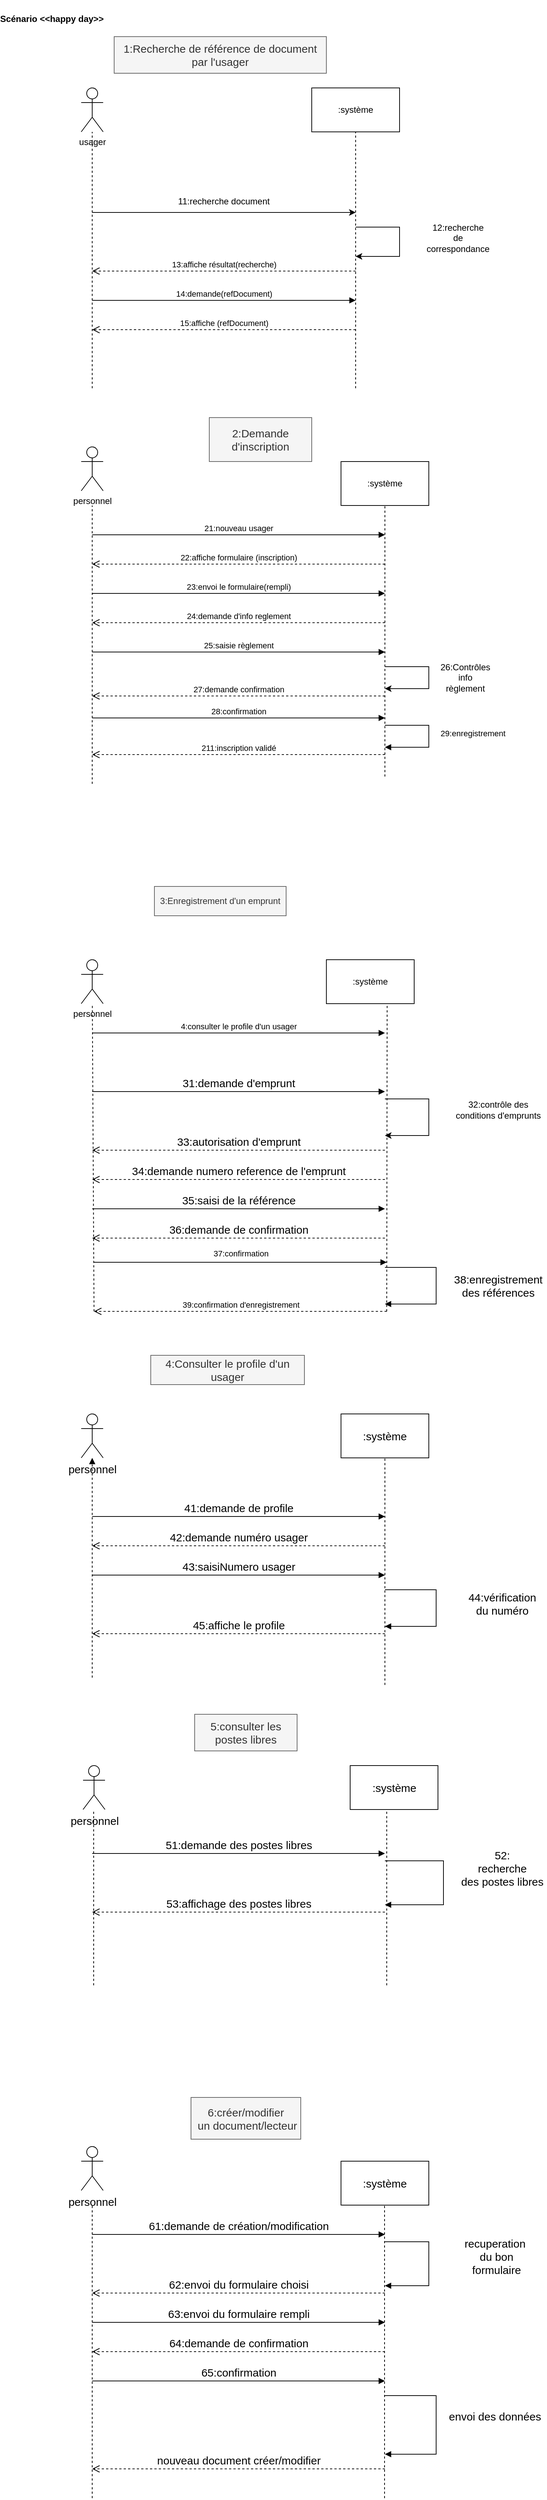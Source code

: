 <mxfile version="20.0.4" type="device"><diagram id="w9GMvuY44gVqL_mqipYv" name="Page-1"><mxGraphModel dx="1348" dy="749" grid="1" gridSize="10" guides="1" tooltips="1" connect="1" arrows="1" fold="1" page="1" pageScale="1" pageWidth="827" pageHeight="1169" math="0" shadow="0"><root><mxCell id="0"/><mxCell id="1" parent="0"/><mxCell id="HmCnXIKbDtizsrodxfuY-1" value="" style="endArrow=none;dashed=1;html=1;rounded=0;" edge="1" parent="1" target="HmCnXIKbDtizsrodxfuY-2"><mxGeometry width="50" height="50" relative="1" as="geometry"><mxPoint x="160" y="560" as="sourcePoint"/><mxPoint x="160" y="190" as="targetPoint"/></mxGeometry></mxCell><mxCell id="HmCnXIKbDtizsrodxfuY-2" value="usager" style="shape=umlActor;verticalLabelPosition=bottom;verticalAlign=top;html=1;outlineConnect=0;" vertex="1" parent="1"><mxGeometry x="145" y="150" width="30" height="60" as="geometry"/></mxCell><mxCell id="HmCnXIKbDtizsrodxfuY-3" value="" style="endArrow=none;dashed=1;html=1;rounded=0;" edge="1" parent="1" target="HmCnXIKbDtizsrodxfuY-4"><mxGeometry width="50" height="50" relative="1" as="geometry"><mxPoint x="520" y="560" as="sourcePoint"/><mxPoint x="520" y="230" as="targetPoint"/></mxGeometry></mxCell><mxCell id="HmCnXIKbDtizsrodxfuY-4" value=":système" style="rounded=0;whiteSpace=wrap;html=1;" vertex="1" parent="1"><mxGeometry x="460" y="150" width="120" height="60" as="geometry"/></mxCell><mxCell id="HmCnXIKbDtizsrodxfuY-5" value="" style="endArrow=classic;html=1;rounded=0;" edge="1" parent="1"><mxGeometry width="50" height="50" relative="1" as="geometry"><mxPoint x="160" y="320" as="sourcePoint"/><mxPoint x="520" y="320" as="targetPoint"/></mxGeometry></mxCell><mxCell id="HmCnXIKbDtizsrodxfuY-6" value="11:recherche document " style="text;html=1;strokeColor=none;fillColor=none;align=center;verticalAlign=middle;whiteSpace=wrap;rounded=0;" vertex="1" parent="1"><mxGeometry x="240" y="290" width="200" height="30" as="geometry"/></mxCell><mxCell id="HmCnXIKbDtizsrodxfuY-7" value="13:affiche résultat(recherche) " style="html=1;verticalAlign=bottom;endArrow=open;dashed=1;endSize=8;rounded=0;" edge="1" parent="1"><mxGeometry relative="1" as="geometry"><mxPoint x="520" y="400" as="sourcePoint"/><mxPoint x="160" y="400" as="targetPoint"/></mxGeometry></mxCell><mxCell id="HmCnXIKbDtizsrodxfuY-10" value="14:demande(refDocument)" style="html=1;verticalAlign=bottom;endArrow=block;rounded=0;" edge="1" parent="1"><mxGeometry width="80" relative="1" as="geometry"><mxPoint x="160" y="440" as="sourcePoint"/><mxPoint x="520" y="440" as="targetPoint"/></mxGeometry></mxCell><mxCell id="HmCnXIKbDtizsrodxfuY-11" value="15:affiche (refDocument)" style="html=1;verticalAlign=bottom;endArrow=open;dashed=1;endSize=8;rounded=0;" edge="1" parent="1"><mxGeometry relative="1" as="geometry"><mxPoint x="520" y="480" as="sourcePoint"/><mxPoint x="160" y="480" as="targetPoint"/><mxPoint as="offset"/></mxGeometry></mxCell><mxCell id="HmCnXIKbDtizsrodxfuY-14" value="" style="endArrow=classic;html=1;rounded=0;" edge="1" parent="1"><mxGeometry width="50" height="50" relative="1" as="geometry"><mxPoint x="520" y="340" as="sourcePoint"/><mxPoint x="520" y="380" as="targetPoint"/><Array as="points"><mxPoint x="580" y="340"/><mxPoint x="580" y="380"/></Array></mxGeometry></mxCell><mxCell id="HmCnXIKbDtizsrodxfuY-15" value="&lt;div&gt;12:recherche de correspondance&lt;/div&gt;" style="text;html=1;strokeColor=none;fillColor=none;align=center;verticalAlign=middle;whiteSpace=wrap;rounded=0;" vertex="1" parent="1"><mxGeometry x="630" y="340" width="60" height="30" as="geometry"/></mxCell><mxCell id="HmCnXIKbDtizsrodxfuY-16" value="" style="endArrow=none;dashed=1;html=1;rounded=0;" edge="1" parent="1"><mxGeometry width="50" height="50" relative="1" as="geometry"><mxPoint x="160" y="1100" as="sourcePoint"/><mxPoint x="160" y="720" as="targetPoint"/></mxGeometry></mxCell><mxCell id="HmCnXIKbDtizsrodxfuY-17" value="" style="endArrow=none;dashed=1;html=1;rounded=0;entryX=0.5;entryY=1;entryDx=0;entryDy=0;" edge="1" parent="1" target="HmCnXIKbDtizsrodxfuY-19"><mxGeometry width="50" height="50" relative="1" as="geometry"><mxPoint x="560" y="1090" as="sourcePoint"/><mxPoint x="560" y="760" as="targetPoint"/></mxGeometry></mxCell><mxCell id="HmCnXIKbDtizsrodxfuY-18" value="personnel" style="shape=umlActor;verticalLabelPosition=bottom;verticalAlign=top;html=1;outlineConnect=0;" vertex="1" parent="1"><mxGeometry x="145" y="640" width="30" height="60" as="geometry"/></mxCell><mxCell id="HmCnXIKbDtizsrodxfuY-19" value=":système" style="rounded=0;whiteSpace=wrap;html=1;" vertex="1" parent="1"><mxGeometry x="500" y="660" width="120" height="60" as="geometry"/></mxCell><mxCell id="HmCnXIKbDtizsrodxfuY-21" value="21:nouveau usager" style="html=1;verticalAlign=bottom;endArrow=block;rounded=0;" edge="1" parent="1"><mxGeometry width="80" relative="1" as="geometry"><mxPoint x="160" y="760" as="sourcePoint"/><mxPoint x="560" y="760" as="targetPoint"/><Array as="points"><mxPoint x="360" y="760"/></Array></mxGeometry></mxCell><mxCell id="HmCnXIKbDtizsrodxfuY-22" value="22:affiche formulaire (inscription)" style="html=1;verticalAlign=bottom;endArrow=open;dashed=1;endSize=8;rounded=0;" edge="1" parent="1"><mxGeometry relative="1" as="geometry"><mxPoint x="560" y="800" as="sourcePoint"/><mxPoint x="160" y="800" as="targetPoint"/></mxGeometry></mxCell><mxCell id="HmCnXIKbDtizsrodxfuY-23" value="23:envoi le formulaire(rempli)" style="html=1;verticalAlign=bottom;endArrow=block;rounded=0;" edge="1" parent="1"><mxGeometry width="80" relative="1" as="geometry"><mxPoint x="160" y="840" as="sourcePoint"/><mxPoint x="560" y="840" as="targetPoint"/></mxGeometry></mxCell><mxCell id="HmCnXIKbDtizsrodxfuY-24" value="211:inscription validé" style="html=1;verticalAlign=bottom;endArrow=open;dashed=1;endSize=8;rounded=0;" edge="1" parent="1"><mxGeometry relative="1" as="geometry"><mxPoint x="560" y="1060" as="sourcePoint"/><mxPoint x="160" y="1060" as="targetPoint"/></mxGeometry></mxCell><mxCell id="HmCnXIKbDtizsrodxfuY-25" value="Scénario &lt;&lt;happy day&gt;&gt;" style="text;align=center;fontStyle=1;verticalAlign=middle;spacingLeft=3;spacingRight=3;strokeColor=none;rotatable=0;points=[[0,0.5],[1,0.5]];portConstraint=eastwest;" vertex="1" parent="1"><mxGeometry x="65" y="30" width="80" height="50" as="geometry"/></mxCell><mxCell id="HmCnXIKbDtizsrodxfuY-26" value="4:consulter le profile d'un usager" style="html=1;verticalAlign=bottom;endArrow=block;rounded=0;" edge="1" parent="1"><mxGeometry width="80" relative="1" as="geometry"><mxPoint x="160" y="1440" as="sourcePoint"/><mxPoint x="560" y="1440" as="targetPoint"/></mxGeometry></mxCell><mxCell id="HmCnXIKbDtizsrodxfuY-28" value="37:confirmation" style="html=1;verticalAlign=bottom;endArrow=block;rounded=0;" edge="1" parent="1"><mxGeometry y="3" width="80" relative="1" as="geometry"><mxPoint x="162.5" y="1753" as="sourcePoint"/><mxPoint x="562.5" y="1753" as="targetPoint"/><Array as="points"><mxPoint x="362.5" y="1753"/></Array><mxPoint as="offset"/></mxGeometry></mxCell><mxCell id="HmCnXIKbDtizsrodxfuY-30" value="39:confirmation d'enregistrement" style="html=1;verticalAlign=bottom;endArrow=open;dashed=1;endSize=8;rounded=0;" edge="1" parent="1"><mxGeometry relative="1" as="geometry"><mxPoint x="562.5" y="1820" as="sourcePoint"/><mxPoint x="162.5" y="1820" as="targetPoint"/><mxPoint as="offset"/></mxGeometry></mxCell><mxCell id="HmCnXIKbDtizsrodxfuY-31" value="24:demande d'info reglement" style="html=1;verticalAlign=bottom;endArrow=open;dashed=1;endSize=8;rounded=0;" edge="1" parent="1"><mxGeometry relative="1" as="geometry"><mxPoint x="560" y="880" as="sourcePoint"/><mxPoint x="160" y="880" as="targetPoint"/><Array as="points"><mxPoint x="380" y="880"/></Array></mxGeometry></mxCell><mxCell id="HmCnXIKbDtizsrodxfuY-32" value="25:saisie règlement" style="html=1;verticalAlign=bottom;endArrow=block;rounded=0;" edge="1" parent="1"><mxGeometry width="80" relative="1" as="geometry"><mxPoint x="160" y="920" as="sourcePoint"/><mxPoint x="560" y="920" as="targetPoint"/></mxGeometry></mxCell><mxCell id="HmCnXIKbDtizsrodxfuY-33" value="27:demande confirmation" style="html=1;verticalAlign=bottom;endArrow=open;dashed=1;endSize=8;rounded=0;" edge="1" parent="1"><mxGeometry relative="1" as="geometry"><mxPoint x="560" y="980" as="sourcePoint"/><mxPoint x="160" y="980" as="targetPoint"/></mxGeometry></mxCell><mxCell id="HmCnXIKbDtizsrodxfuY-34" value="" style="endArrow=classic;html=1;rounded=0;" edge="1" parent="1"><mxGeometry width="50" height="50" relative="1" as="geometry"><mxPoint x="560" y="940" as="sourcePoint"/><mxPoint x="560" y="970" as="targetPoint"/><Array as="points"><mxPoint x="620" y="940"/><mxPoint x="620" y="970"/></Array></mxGeometry></mxCell><mxCell id="HmCnXIKbDtizsrodxfuY-36" style="edgeStyle=orthogonalEdgeStyle;rounded=0;orthogonalLoop=1;jettySize=auto;html=1;exitX=0;exitY=0;exitDx=0;exitDy=0;" edge="1" parent="1"><mxGeometry relative="1" as="geometry"><mxPoint x="675" y="1000" as="sourcePoint"/><mxPoint x="675" y="1000" as="targetPoint"/></mxGeometry></mxCell><mxCell id="HmCnXIKbDtizsrodxfuY-38" value="26:Contrôles info règlement" style="text;html=1;strokeColor=none;fillColor=none;align=center;verticalAlign=middle;whiteSpace=wrap;rounded=0;" vertex="1" parent="1"><mxGeometry x="640" y="940" width="60" height="30" as="geometry"/></mxCell><mxCell id="HmCnXIKbDtizsrodxfuY-41" value="28:confirmation" style="html=1;verticalAlign=bottom;endArrow=block;rounded=0;" edge="1" parent="1"><mxGeometry width="80" relative="1" as="geometry"><mxPoint x="160" y="1010" as="sourcePoint"/><mxPoint x="560" y="1010" as="targetPoint"/></mxGeometry></mxCell><mxCell id="HmCnXIKbDtizsrodxfuY-42" value="29:enregistrement " style="html=1;verticalAlign=bottom;endArrow=block;rounded=0;" edge="1" parent="1"><mxGeometry x="0.067" y="60" width="80" relative="1" as="geometry"><mxPoint x="560" y="1020" as="sourcePoint"/><mxPoint x="560" y="1050" as="targetPoint"/><Array as="points"><mxPoint x="620" y="1020"/><mxPoint x="620" y="1050"/></Array><mxPoint as="offset"/></mxGeometry></mxCell><mxCell id="HmCnXIKbDtizsrodxfuY-45" value="" style="endArrow=classic;html=1;rounded=0;" edge="1" parent="1"><mxGeometry width="50" height="50" relative="1" as="geometry"><mxPoint x="560" y="1530" as="sourcePoint"/><mxPoint x="560" y="1580" as="targetPoint"/><Array as="points"><mxPoint x="620" y="1530"/><mxPoint x="620" y="1580"/></Array></mxGeometry></mxCell><mxCell id="HmCnXIKbDtizsrodxfuY-46" value="32:contrôle des conditions d'emprunts" style="text;html=1;strokeColor=none;fillColor=none;align=center;verticalAlign=middle;whiteSpace=wrap;rounded=0;" vertex="1" parent="1"><mxGeometry x="650" y="1530" width="130" height="30" as="geometry"/></mxCell><mxCell id="HmCnXIKbDtizsrodxfuY-48" value="" style="endArrow=none;dashed=1;html=1;rounded=0;" edge="1" parent="1" target="HmCnXIKbDtizsrodxfuY-52"><mxGeometry width="50" height="50" relative="1" as="geometry"><mxPoint x="162.5" y="1820" as="sourcePoint"/><mxPoint x="162.5" y="1510" as="targetPoint"/></mxGeometry></mxCell><mxCell id="HmCnXIKbDtizsrodxfuY-49" value="" style="endArrow=none;dashed=1;html=1;rounded=0;entryX=0.692;entryY=1.05;entryDx=0;entryDy=0;entryPerimeter=0;" edge="1" parent="1" target="HmCnXIKbDtizsrodxfuY-51"><mxGeometry width="50" height="50" relative="1" as="geometry"><mxPoint x="562.5" y="1820" as="sourcePoint"/><mxPoint x="562.5" y="1530" as="targetPoint"/></mxGeometry></mxCell><mxCell id="HmCnXIKbDtizsrodxfuY-51" value=":système" style="rounded=0;whiteSpace=wrap;html=1;" vertex="1" parent="1"><mxGeometry x="480" y="1340" width="120" height="60" as="geometry"/></mxCell><mxCell id="HmCnXIKbDtizsrodxfuY-52" value="personnel" style="shape=umlActor;verticalLabelPosition=bottom;verticalAlign=top;html=1;outlineConnect=0;" vertex="1" parent="1"><mxGeometry x="145" y="1340" width="30" height="60" as="geometry"/></mxCell><mxCell id="HmCnXIKbDtizsrodxfuY-53" value="3:Enregistrement d'un emprunt" style="text;html=1;strokeColor=#666666;fillColor=#f5f5f5;align=center;verticalAlign=middle;whiteSpace=wrap;rounded=0;fontColor=#333333;" vertex="1" parent="1"><mxGeometry x="245" y="1240" width="180" height="40" as="geometry"/></mxCell><mxCell id="HmCnXIKbDtizsrodxfuY-54" value="2:Demande d'inscription" style="text;html=1;strokeColor=#666666;fillColor=#f5f5f5;align=center;verticalAlign=middle;whiteSpace=wrap;rounded=0;fontSize=15;fontColor=#333333;" vertex="1" parent="1"><mxGeometry x="320" y="600" width="140" height="60" as="geometry"/></mxCell><mxCell id="HmCnXIKbDtizsrodxfuY-57" value="1:Recherche de référence de document par l'usager" style="text;html=1;strokeColor=#666666;fillColor=#f5f5f5;align=center;verticalAlign=middle;whiteSpace=wrap;rounded=0;fontSize=15;fontColor=#333333;" vertex="1" parent="1"><mxGeometry x="190" y="80" width="290" height="50" as="geometry"/></mxCell><mxCell id="HmCnXIKbDtizsrodxfuY-59" value="" style="html=1;verticalAlign=bottom;endArrow=block;dashed=1;fontFamily=Helvetica;fontSize=15;fontColor=default;align=center;strokeColor=default;" edge="1" parent="1"><mxGeometry width="50" height="50" relative="1" as="geometry"><mxPoint x="160" y="2320" as="sourcePoint"/><mxPoint x="160" y="2020" as="targetPoint"/></mxGeometry></mxCell><mxCell id="HmCnXIKbDtizsrodxfuY-60" value="" style="endArrow=none;dashed=1;html=1;rounded=0;fontSize=15;" edge="1" parent="1"><mxGeometry width="50" height="50" relative="1" as="geometry"><mxPoint x="560" y="2330" as="sourcePoint"/><mxPoint x="560" y="2020" as="targetPoint"/></mxGeometry></mxCell><mxCell id="HmCnXIKbDtizsrodxfuY-61" value=":système" style="rounded=0;whiteSpace=wrap;html=1;fontSize=15;" vertex="1" parent="1"><mxGeometry x="500" y="1960" width="120" height="60" as="geometry"/></mxCell><mxCell id="HmCnXIKbDtizsrodxfuY-62" value="personnel" style="shape=umlActor;verticalLabelPosition=bottom;verticalAlign=top;html=1;outlineConnect=0;fontSize=15;" vertex="1" parent="1"><mxGeometry x="145" y="1960" width="30" height="60" as="geometry"/></mxCell><mxCell id="HmCnXIKbDtizsrodxfuY-63" value="4:Consulter le profile d'un usager" style="text;html=1;strokeColor=#666666;fillColor=#f5f5f5;align=center;verticalAlign=middle;whiteSpace=wrap;rounded=0;fontSize=15;fontColor=#333333;" vertex="1" parent="1"><mxGeometry x="240" y="1880" width="210" height="40" as="geometry"/></mxCell><mxCell id="HmCnXIKbDtizsrodxfuY-65" value="&lt;div&gt;41:demande de profile&lt;/div&gt;" style="html=1;verticalAlign=bottom;endArrow=block;rounded=0;fontSize=15;" edge="1" parent="1"><mxGeometry width="80" relative="1" as="geometry"><mxPoint x="160" y="2100" as="sourcePoint"/><mxPoint x="560" y="2100" as="targetPoint"/></mxGeometry></mxCell><mxCell id="HmCnXIKbDtizsrodxfuY-66" value="42:demande numéro usager" style="html=1;verticalAlign=bottom;endArrow=open;dashed=1;endSize=8;rounded=0;fontSize=15;" edge="1" parent="1"><mxGeometry relative="1" as="geometry"><mxPoint x="560" y="2140" as="sourcePoint"/><mxPoint x="160" y="2140" as="targetPoint"/><mxPoint as="offset"/></mxGeometry></mxCell><mxCell id="HmCnXIKbDtizsrodxfuY-67" value="43:saisiNumero usager" style="html=1;verticalAlign=bottom;endArrow=block;rounded=0;fontSize=15;" edge="1" parent="1"><mxGeometry width="80" relative="1" as="geometry"><mxPoint x="160" y="2180" as="sourcePoint"/><mxPoint x="560" y="2180" as="targetPoint"/></mxGeometry></mxCell><mxCell id="HmCnXIKbDtizsrodxfuY-68" value="45:affiche le profile" style="html=1;verticalAlign=bottom;endArrow=open;dashed=1;endSize=8;rounded=0;fontSize=15;" edge="1" parent="1"><mxGeometry relative="1" as="geometry"><mxPoint x="560" y="2260" as="sourcePoint"/><mxPoint x="160" y="2260" as="targetPoint"/></mxGeometry></mxCell><mxCell id="HmCnXIKbDtizsrodxfuY-69" value="&lt;div&gt;44:vérification &lt;br&gt;&lt;/div&gt;&lt;div&gt;du numéro&lt;/div&gt;" style="html=1;verticalAlign=bottom;endArrow=block;rounded=0;fontSize=15;" edge="1" parent="1"><mxGeometry x="0.158" y="90" width="80" relative="1" as="geometry"><mxPoint x="560" y="2200" as="sourcePoint"/><mxPoint x="560" y="2250" as="targetPoint"/><Array as="points"><mxPoint x="630" y="2200"/><mxPoint x="630" y="2250"/></Array><mxPoint as="offset"/></mxGeometry></mxCell><mxCell id="HmCnXIKbDtizsrodxfuY-70" value="" style="endArrow=none;dashed=1;html=1;rounded=0;fontSize=15;" edge="1" parent="1"><mxGeometry width="50" height="50" relative="1" as="geometry"><mxPoint x="162" y="2740" as="sourcePoint"/><mxPoint x="162" y="2500" as="targetPoint"/></mxGeometry></mxCell><mxCell id="HmCnXIKbDtizsrodxfuY-71" value="" style="endArrow=none;dashed=1;html=1;rounded=0;fontSize=15;" edge="1" parent="1"><mxGeometry width="50" height="50" relative="1" as="geometry"><mxPoint x="562.5" y="2740" as="sourcePoint"/><mxPoint x="562.5" y="2500" as="targetPoint"/></mxGeometry></mxCell><mxCell id="HmCnXIKbDtizsrodxfuY-72" value="personnel" style="shape=umlActor;verticalLabelPosition=bottom;verticalAlign=top;html=1;outlineConnect=0;fontSize=15;" vertex="1" parent="1"><mxGeometry x="147.5" y="2440" width="30" height="60" as="geometry"/></mxCell><mxCell id="HmCnXIKbDtizsrodxfuY-73" value=":système" style="rounded=0;whiteSpace=wrap;html=1;fontSize=15;" vertex="1" parent="1"><mxGeometry x="512.5" y="2440" width="120" height="60" as="geometry"/></mxCell><mxCell id="HmCnXIKbDtizsrodxfuY-76" value="31:demande d'emprunt" style="html=1;verticalAlign=bottom;endArrow=block;rounded=0;fontSize=15;" edge="1" parent="1"><mxGeometry width="80" relative="1" as="geometry"><mxPoint x="160" y="1520" as="sourcePoint"/><mxPoint x="560" y="1520" as="targetPoint"/></mxGeometry></mxCell><mxCell id="HmCnXIKbDtizsrodxfuY-77" value="33:autorisation d'emprunt" style="html=1;verticalAlign=bottom;endArrow=open;dashed=1;endSize=8;rounded=0;fontSize=15;" edge="1" parent="1"><mxGeometry relative="1" as="geometry"><mxPoint x="560" y="1600" as="sourcePoint"/><mxPoint x="160" y="1600" as="targetPoint"/></mxGeometry></mxCell><mxCell id="HmCnXIKbDtizsrodxfuY-78" value="34:demande numero reference de l'emprunt" style="html=1;verticalAlign=bottom;endArrow=open;dashed=1;endSize=8;rounded=0;fontSize=15;" edge="1" parent="1"><mxGeometry relative="1" as="geometry"><mxPoint x="560" y="1640" as="sourcePoint"/><mxPoint x="160" y="1640" as="targetPoint"/></mxGeometry></mxCell><mxCell id="HmCnXIKbDtizsrodxfuY-79" value="35:saisi de la référence" style="html=1;verticalAlign=bottom;endArrow=block;rounded=0;fontSize=15;" edge="1" parent="1"><mxGeometry width="80" relative="1" as="geometry"><mxPoint x="160" y="1680" as="sourcePoint"/><mxPoint x="560" y="1680" as="targetPoint"/></mxGeometry></mxCell><mxCell id="HmCnXIKbDtizsrodxfuY-80" value="" style="html=1;verticalAlign=bottom;endArrow=block;rounded=0;fontSize=15;" edge="1" parent="1"><mxGeometry x="0.053" y="100" width="80" relative="1" as="geometry"><mxPoint x="560" y="1760" as="sourcePoint"/><mxPoint x="560" y="1810" as="targetPoint"/><Array as="points"><mxPoint x="630" y="1760"/><mxPoint x="630" y="1810"/></Array><mxPoint as="offset"/></mxGeometry></mxCell><mxCell id="HmCnXIKbDtizsrodxfuY-81" value="36:demande de confirmation" style="html=1;verticalAlign=bottom;endArrow=open;dashed=1;endSize=8;rounded=0;fontSize=15;" edge="1" parent="1"><mxGeometry relative="1" as="geometry"><mxPoint x="560" y="1720" as="sourcePoint"/><mxPoint x="160" y="1720" as="targetPoint"/></mxGeometry></mxCell><mxCell id="HmCnXIKbDtizsrodxfuY-82" value="38:enregistrement des références" style="text;html=1;strokeColor=none;fillColor=none;align=center;verticalAlign=middle;whiteSpace=wrap;rounded=0;fontSize=15;" vertex="1" parent="1"><mxGeometry x="685" y="1770" width="60" height="30" as="geometry"/></mxCell><mxCell id="HmCnXIKbDtizsrodxfuY-84" value="51:demande des postes libres" style="html=1;verticalAlign=bottom;endArrow=block;rounded=0;fontSize=15;" edge="1" parent="1"><mxGeometry width="80" relative="1" as="geometry"><mxPoint x="160" y="2560" as="sourcePoint"/><mxPoint x="560" y="2560" as="targetPoint"/></mxGeometry></mxCell><mxCell id="HmCnXIKbDtizsrodxfuY-85" value="5:consulter les postes libres" style="text;html=1;strokeColor=#666666;fillColor=#f5f5f5;align=center;verticalAlign=middle;whiteSpace=wrap;rounded=0;fontSize=15;fontColor=#333333;" vertex="1" parent="1"><mxGeometry x="300" y="2370" width="140" height="50" as="geometry"/></mxCell><mxCell id="HmCnXIKbDtizsrodxfuY-86" value="53:affichage des postes libres" style="html=1;verticalAlign=bottom;endArrow=open;dashed=1;endSize=8;rounded=0;fontSize=15;" edge="1" parent="1"><mxGeometry relative="1" as="geometry"><mxPoint x="560" y="2640" as="sourcePoint"/><mxPoint x="160" y="2640" as="targetPoint"/></mxGeometry></mxCell><mxCell id="HmCnXIKbDtizsrodxfuY-87" value="52:&lt;div&gt;recherche &lt;br&gt;&lt;/div&gt;&lt;div&gt;des postes libres&lt;/div&gt;" style="html=1;verticalAlign=bottom;endArrow=block;rounded=0;fontSize=15;" edge="1" parent="1"><mxGeometry x="0.091" y="80" width="80" relative="1" as="geometry"><mxPoint x="560" y="2570" as="sourcePoint"/><mxPoint x="560" y="2630" as="targetPoint"/><Array as="points"><mxPoint x="640" y="2570"/><mxPoint x="640" y="2630"/></Array><mxPoint as="offset"/></mxGeometry></mxCell><mxCell id="HmCnXIKbDtizsrodxfuY-88" value="&lt;div&gt;6:créer/modifier&lt;/div&gt;&lt;div&gt;&amp;nbsp;un document/lecteur&lt;/div&gt;" style="text;html=1;strokeColor=#666666;fillColor=#f5f5f5;align=center;verticalAlign=middle;whiteSpace=wrap;rounded=0;fontSize=15;fontColor=#333333;" vertex="1" parent="1"><mxGeometry x="295" y="2893" width="150" height="57" as="geometry"/></mxCell><mxCell id="HmCnXIKbDtizsrodxfuY-89" value="" style="endArrow=none;dashed=1;html=1;rounded=0;fontSize=15;" edge="1" parent="1"><mxGeometry width="50" height="50" relative="1" as="geometry"><mxPoint x="160" y="3440" as="sourcePoint"/><mxPoint x="160" y="3040" as="targetPoint"/></mxGeometry></mxCell><mxCell id="HmCnXIKbDtizsrodxfuY-90" value="" style="endArrow=none;dashed=1;html=1;rounded=0;fontSize=15;" edge="1" parent="1"><mxGeometry width="50" height="50" relative="1" as="geometry"><mxPoint x="559.5" y="3440" as="sourcePoint"/><mxPoint x="559.5" y="3040" as="targetPoint"/></mxGeometry></mxCell><mxCell id="HmCnXIKbDtizsrodxfuY-91" value="personnel" style="shape=umlActor;verticalLabelPosition=bottom;verticalAlign=top;html=1;outlineConnect=0;fontSize=15;" vertex="1" parent="1"><mxGeometry x="145" y="2960" width="30" height="60" as="geometry"/></mxCell><mxCell id="HmCnXIKbDtizsrodxfuY-92" value=":système" style="rounded=0;whiteSpace=wrap;html=1;fontSize=15;" vertex="1" parent="1"><mxGeometry x="500" y="2980" width="120" height="60" as="geometry"/></mxCell><mxCell id="HmCnXIKbDtizsrodxfuY-93" value="61:demande de création/modification" style="html=1;verticalAlign=bottom;endArrow=block;rounded=0;fontSize=15;" edge="1" parent="1"><mxGeometry width="80" relative="1" as="geometry"><mxPoint x="160" y="3080" as="sourcePoint"/><mxPoint x="560" y="3080" as="targetPoint"/></mxGeometry></mxCell><mxCell id="HmCnXIKbDtizsrodxfuY-104" value="62:envoi du formulaire choisi" style="html=1;verticalAlign=bottom;endArrow=open;dashed=1;endSize=8;rounded=0;fontSize=15;" edge="1" parent="1"><mxGeometry relative="1" as="geometry"><mxPoint x="560" y="3160" as="sourcePoint"/><mxPoint x="160" y="3160" as="targetPoint"/></mxGeometry></mxCell><mxCell id="HmCnXIKbDtizsrodxfuY-105" value="63:envoi du formulaire rempli" style="html=1;verticalAlign=bottom;endArrow=block;rounded=0;fontSize=15;" edge="1" parent="1"><mxGeometry width="80" relative="1" as="geometry"><mxPoint x="160" y="3200" as="sourcePoint"/><mxPoint x="560" y="3200" as="targetPoint"/></mxGeometry></mxCell><mxCell id="HmCnXIKbDtizsrodxfuY-106" value="64:demande de confirmation" style="html=1;verticalAlign=bottom;endArrow=open;dashed=1;endSize=8;rounded=0;fontSize=15;" edge="1" parent="1"><mxGeometry relative="1" as="geometry"><mxPoint x="560" y="3240" as="sourcePoint"/><mxPoint x="160" y="3240" as="targetPoint"/></mxGeometry></mxCell><mxCell id="HmCnXIKbDtizsrodxfuY-107" value="65:confirmation" style="html=1;verticalAlign=bottom;endArrow=block;rounded=0;fontSize=15;" edge="1" parent="1"><mxGeometry width="80" relative="1" as="geometry"><mxPoint x="160" y="3280" as="sourcePoint"/><mxPoint x="560" y="3280" as="targetPoint"/></mxGeometry></mxCell><mxCell id="HmCnXIKbDtizsrodxfuY-108" value="nouveau document créer/modifier" style="html=1;verticalAlign=bottom;endArrow=open;dashed=1;endSize=8;rounded=0;fontSize=15;" edge="1" parent="1"><mxGeometry relative="1" as="geometry"><mxPoint x="560" y="3400" as="sourcePoint"/><mxPoint x="160" y="3400" as="targetPoint"/></mxGeometry></mxCell><mxCell id="HmCnXIKbDtizsrodxfuY-109" value="&lt;div&gt;recuperation&lt;/div&gt;&lt;div&gt;&amp;nbsp;du bon&lt;/div&gt;&lt;div&gt;&amp;nbsp;formulaire&lt;/div&gt;" style="html=1;verticalAlign=bottom;endArrow=block;rounded=0;fontSize=15;" edge="1" parent="1"><mxGeometry x="0.222" y="90" width="80" relative="1" as="geometry"><mxPoint x="560" y="3090" as="sourcePoint"/><mxPoint x="560" y="3150" as="targetPoint"/><Array as="points"><mxPoint x="620" y="3090"/><mxPoint x="620" y="3150"/></Array><mxPoint as="offset"/></mxGeometry></mxCell><mxCell id="HmCnXIKbDtizsrodxfuY-110" value="envoi des données" style="html=1;verticalAlign=bottom;endArrow=block;rounded=0;fontSize=15;" edge="1" parent="1"><mxGeometry y="80" width="80" relative="1" as="geometry"><mxPoint x="560" y="3300" as="sourcePoint"/><mxPoint x="560" y="3380" as="targetPoint"/><Array as="points"><mxPoint x="630" y="3300"/><mxPoint x="630" y="3380"/></Array><mxPoint as="offset"/></mxGeometry></mxCell></root></mxGraphModel></diagram></mxfile>